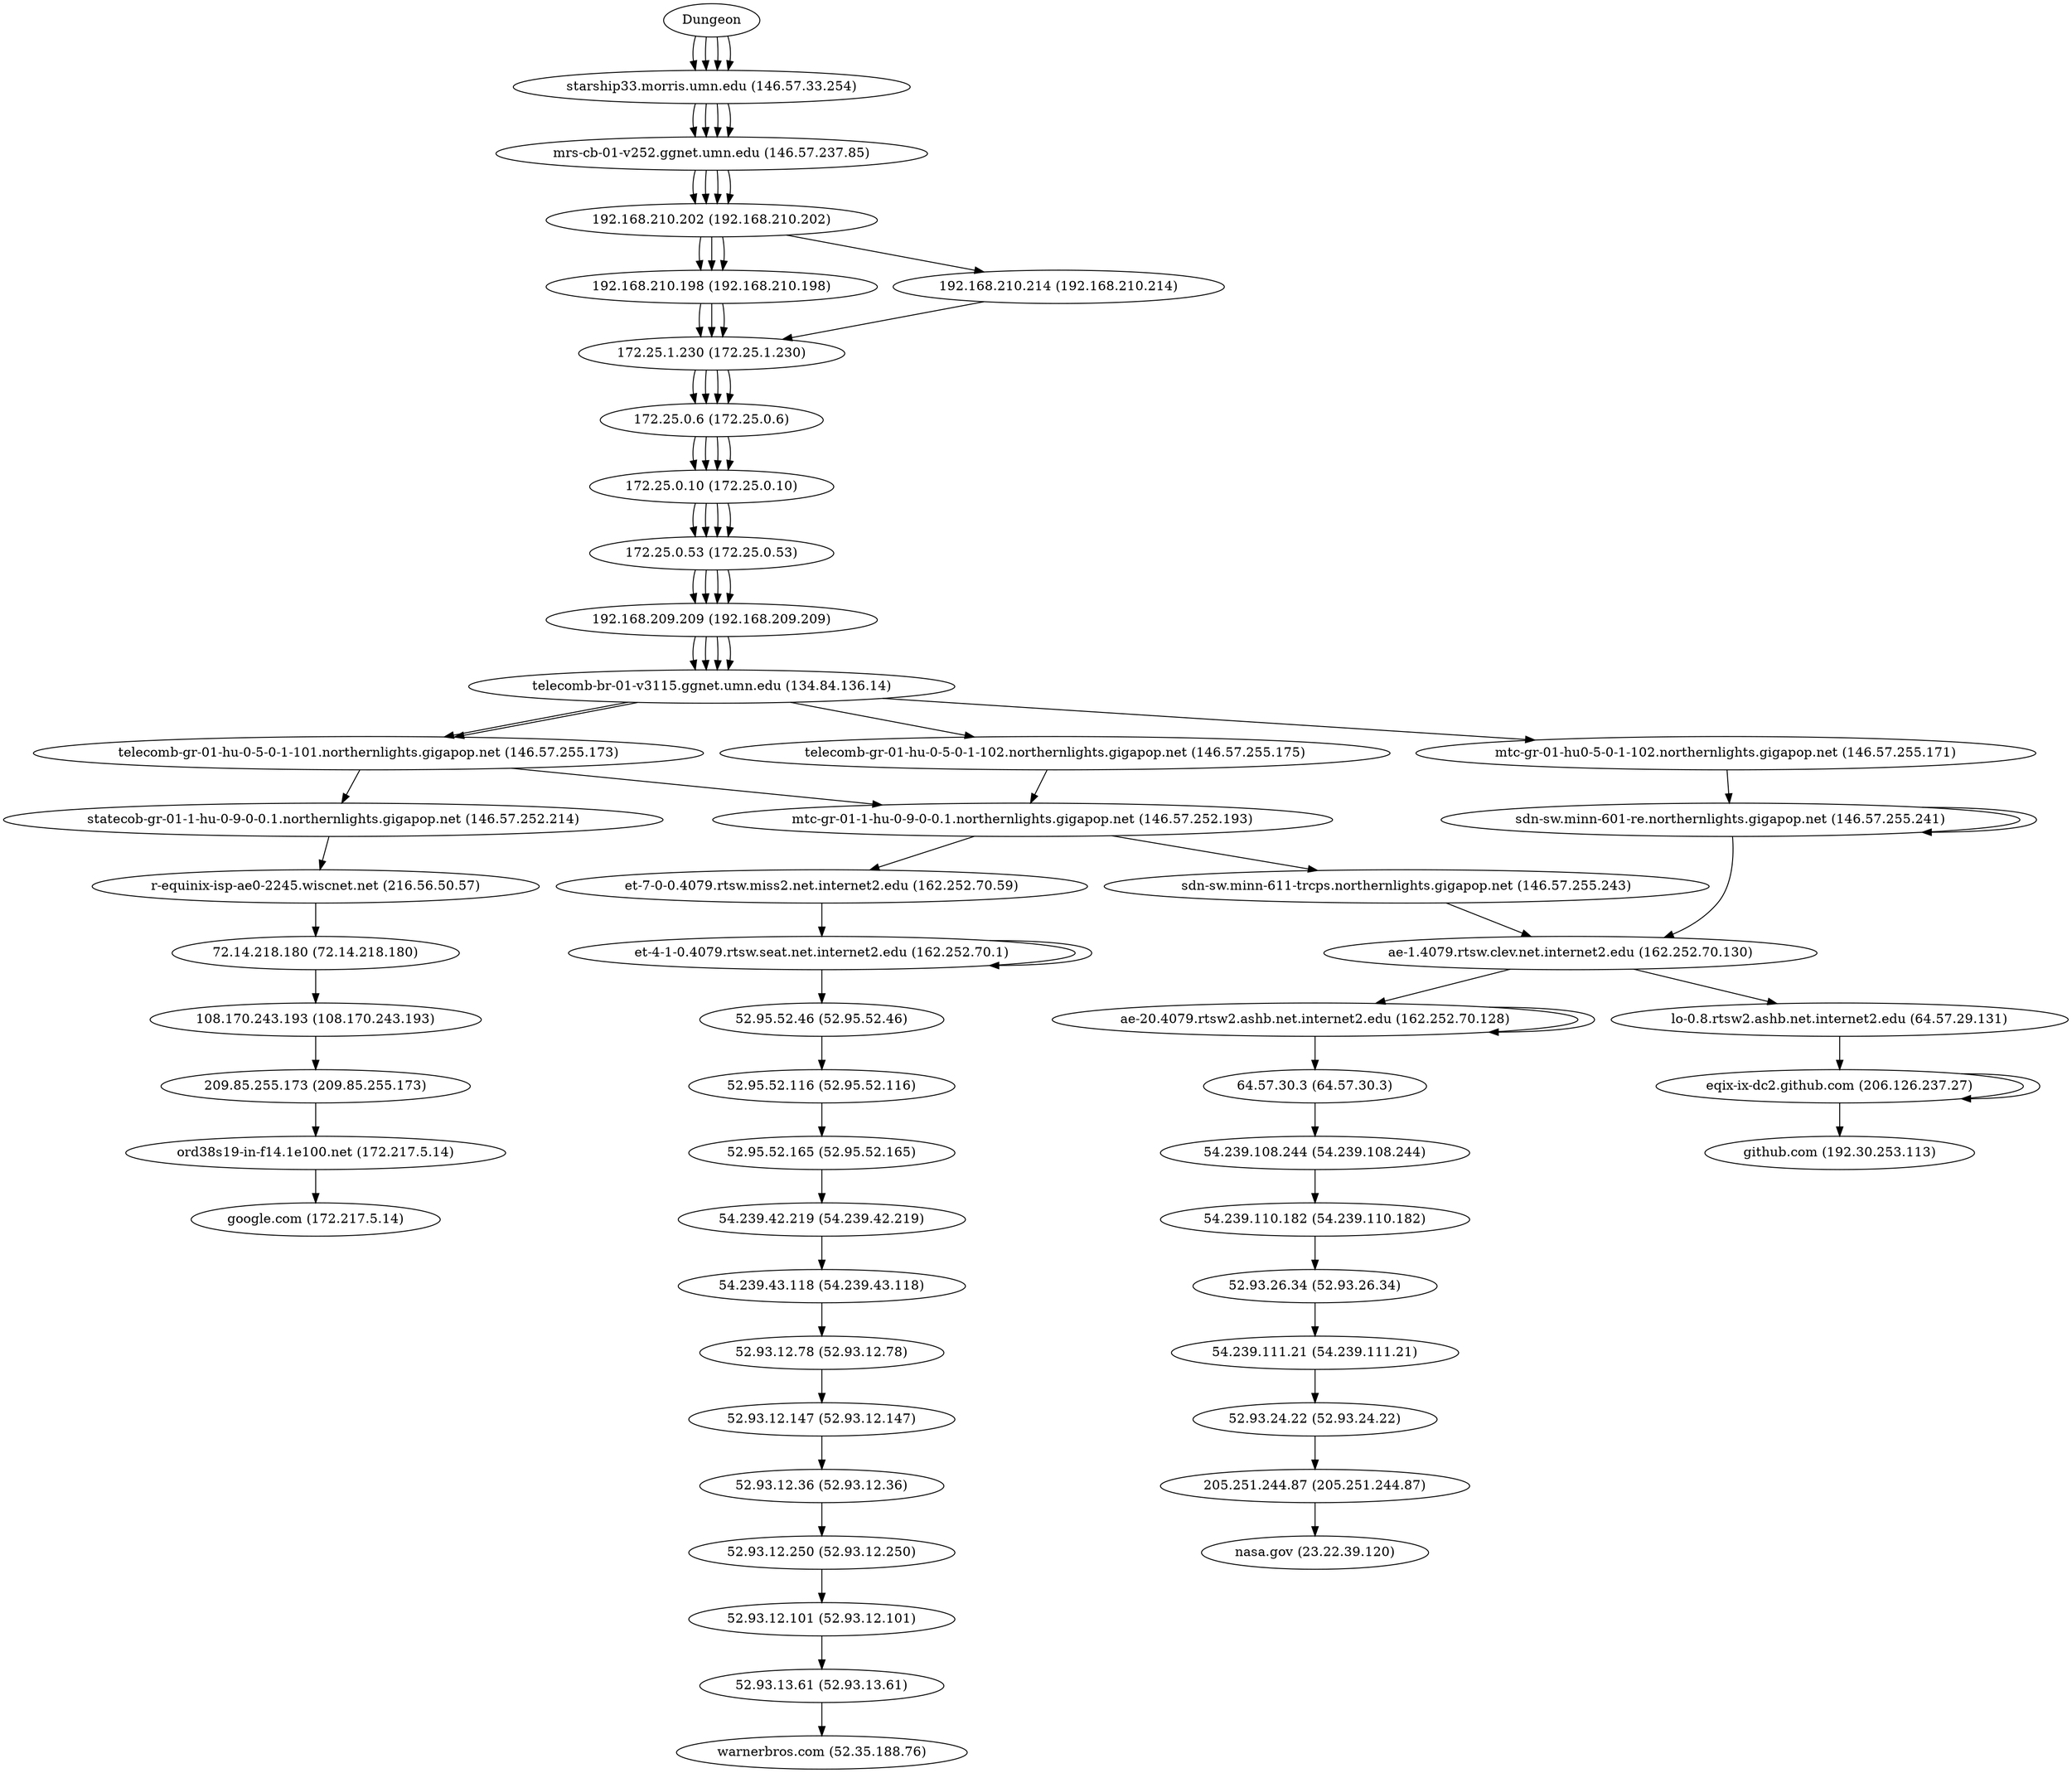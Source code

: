 digraph network {

// traceroute macross -> google
"Dungeon" -> "starship33.morris.umn.edu (146.57.33.254)";
"starship33.morris.umn.edu (146.57.33.254)" -> "mrs-cb-01-v252.ggnet.umn.edu (146.57.237.85)";
"mrs-cb-01-v252.ggnet.umn.edu (146.57.237.85)" -> "192.168.210.202 (192.168.210.202)";
"192.168.210.202 (192.168.210.202)" -> "192.168.210.198 (192.168.210.198)";
"192.168.210.198 (192.168.210.198)" -> "172.25.1.230 (172.25.1.230)";
"172.25.1.230 (172.25.1.230)" -> "172.25.0.6 (172.25.0.6)";
"172.25.0.6 (172.25.0.6)" -> "172.25.0.10 (172.25.0.10)";
"172.25.0.10 (172.25.0.10)" -> "172.25.0.53 (172.25.0.53)";
"172.25.0.53 (172.25.0.53)" -> "192.168.209.209 (192.168.209.209)";
"192.168.209.209 (192.168.209.209)" -> "telecomb-br-01-v3115.ggnet.umn.edu (134.84.136.14)";
"telecomb-br-01-v3115.ggnet.umn.edu (134.84.136.14)" -> "telecomb-gr-01-hu-0-5-0-1-101.northernlights.gigapop.net (146.57.255.173)";
"telecomb-gr-01-hu-0-5-0-1-101.northernlights.gigapop.net (146.57.255.173)" -> "statecob-gr-01-1-hu-0-9-0-0.1.northernlights.gigapop.net (146.57.252.214)";
"statecob-gr-01-1-hu-0-9-0-0.1.northernlights.gigapop.net (146.57.252.214)" -> "r-equinix-isp-ae0-2245.wiscnet.net (216.56.50.57)";
"r-equinix-isp-ae0-2245.wiscnet.net (216.56.50.57)" -> "72.14.218.180 (72.14.218.180)";
"72.14.218.180 (72.14.218.180)" -> "108.170.243.193 (108.170.243.193)";
"108.170.243.193 (108.170.243.193)" -> "209.85.255.173 (209.85.255.173)";
"209.85.255.173 (209.85.255.173)" -> "ord38s19-in-f14.1e100.net (172.217.5.14)";
"ord38s19-in-f14.1e100.net (172.217.5.14)" -> "google.com (172.217.5.14)";

// traceroute macross -> warnerbros
"Dungeon" -> "starship33.morris.umn.edu (146.57.33.254)";
"starship33.morris.umn.edu (146.57.33.254)" -> "mrs-cb-01-v252.ggnet.umn.edu (146.57.237.85)";
"mrs-cb-01-v252.ggnet.umn.edu (146.57.237.85)" -> "192.168.210.202 (192.168.210.202)";
"192.168.210.202 (192.168.210.202)" -> "192.168.210.198 (192.168.210.198)";
"192.168.210.198 (192.168.210.198)" -> "172.25.1.230 (172.25.1.230)";
"172.25.1.230 (172.25.1.230)" -> "172.25.0.6 (172.25.0.6)";
"172.25.0.6 (172.25.0.6)" -> "172.25.0.10 (172.25.0.10)";
"172.25.0.10 (172.25.0.10)" -> "172.25.0.53 (172.25.0.53)";
"172.25.0.53 (172.25.0.53)" -> "192.168.209.209 (192.168.209.209)";
"192.168.209.209 (192.168.209.209)" -> "telecomb-br-01-v3115.ggnet.umn.edu (134.84.136.14)";
"telecomb-br-01-v3115.ggnet.umn.edu (134.84.136.14)" -> "telecomb-gr-01-hu-0-5-0-1-102.northernlights.gigapop.net (146.57.255.175)";
"telecomb-gr-01-hu-0-5-0-1-102.northernlights.gigapop.net (146.57.255.175)" -> "mtc-gr-01-1-hu-0-9-0-0.1.northernlights.gigapop.net (146.57.252.193)";
"mtc-gr-01-1-hu-0-9-0-0.1.northernlights.gigapop.net (146.57.252.193)" -> "et-7-0-0.4079.rtsw.miss2.net.internet2.edu (162.252.70.59)";
"et-7-0-0.4079.rtsw.miss2.net.internet2.edu (162.252.70.59)" -> "et-4-1-0.4079.rtsw.seat.net.internet2.edu (162.252.70.1)";
"et-4-1-0.4079.rtsw.seat.net.internet2.edu (162.252.70.1)" -> "et-4-1-0.4079.rtsw.seat.net.internet2.edu (162.252.70.1)";
"et-4-1-0.4079.rtsw.seat.net.internet2.edu (162.252.70.1)" -> "52.95.52.46 (52.95.52.46)";
"52.95.52.46 (52.95.52.46)" -> "52.95.52.116 (52.95.52.116)";
"52.95.52.116 (52.95.52.116)" -> "52.95.52.165 (52.95.52.165)";
"52.95.52.165 (52.95.52.165)" -> "54.239.42.219 (54.239.42.219)";
"54.239.42.219 (54.239.42.219)" -> "54.239.43.118 (54.239.43.118)";
"54.239.43.118 (54.239.43.118)" -> "52.93.12.78 (52.93.12.78)";
"52.93.12.78 (52.93.12.78)" -> "52.93.12.147 (52.93.12.147)";
"52.93.12.147 (52.93.12.147)" -> "52.93.12.36 (52.93.12.36)";
"52.93.12.36 (52.93.12.36)" -> "52.93.12.250 (52.93.12.250)";
"52.93.12.250 (52.93.12.250)" -> "52.93.12.101 (52.93.12.101)";
"52.93.12.101 (52.93.12.101)" -> "52.93.13.61 (52.93.13.61)";
"52.93.13.61 (52.93.13.61)" -> "warnerbros.com (52.35.188.76)";

// traceroute macross -> nasa
"Dungeon" -> "starship33.morris.umn.edu (146.57.33.254)";
"starship33.morris.umn.edu (146.57.33.254)" -> "mrs-cb-01-v252.ggnet.umn.edu (146.57.237.85)";
"mrs-cb-01-v252.ggnet.umn.edu (146.57.237.85)" -> "192.168.210.202 (192.168.210.202)";
"192.168.210.202 (192.168.210.202)" -> "192.168.210.198 (192.168.210.198)";
"192.168.210.198 (192.168.210.198)" -> "172.25.1.230 (172.25.1.230)";
"172.25.1.230 (172.25.1.230)" -> "172.25.0.6 (172.25.0.6)";
"172.25.0.6 (172.25.0.6)" -> "172.25.0.10 (172.25.0.10)";
"172.25.0.10 (172.25.0.10)" -> "172.25.0.53 (172.25.0.53)";
"172.25.0.53 (172.25.0.53)" -> "192.168.209.209 (192.168.209.209)";
"192.168.209.209 (192.168.209.209)" -> "telecomb-br-01-v3115.ggnet.umn.edu (134.84.136.14)";
"telecomb-br-01-v3115.ggnet.umn.edu (134.84.136.14)" -> "mtc-gr-01-hu0-5-0-1-102.northernlights.gigapop.net (146.57.255.171)";
"mtc-gr-01-hu0-5-0-1-102.northernlights.gigapop.net (146.57.255.171)" -> "sdn-sw.minn-601-re.northernlights.gigapop.net (146.57.255.241)";
"sdn-sw.minn-601-re.northernlights.gigapop.net (146.57.255.241)" -> "sdn-sw.minn-601-re.northernlights.gigapop.net (146.57.255.241)";
"sdn-sw.minn-601-re.northernlights.gigapop.net (146.57.255.241)" -> "ae-1.4079.rtsw.clev.net.internet2.edu (162.252.70.130)";
"ae-1.4079.rtsw.clev.net.internet2.edu (162.252.70.130)" -> "ae-20.4079.rtsw2.ashb.net.internet2.edu (162.252.70.128)";
"ae-20.4079.rtsw2.ashb.net.internet2.edu (162.252.70.128)" -> "ae-20.4079.rtsw2.ashb.net.internet2.edu (162.252.70.128)";
"ae-20.4079.rtsw2.ashb.net.internet2.edu (162.252.70.128)" -> "64.57.30.3 (64.57.30.3)";
"64.57.30.3 (64.57.30.3)" -> "54.239.108.244 (54.239.108.244)";
"54.239.108.244 (54.239.108.244)" -> "54.239.110.182 (54.239.110.182)";
"54.239.110.182 (54.239.110.182)" -> "52.93.26.34 (52.93.26.34)";
"52.93.26.34 (52.93.26.34)" -> "54.239.111.21 (54.239.111.21)";
"54.239.111.21 (54.239.111.21)" -> "52.93.24.22 (52.93.24.22)";
"52.93.24.22 (52.93.24.22)" -> "205.251.244.87 (205.251.244.87)";
"205.251.244.87 (205.251.244.87)" -> "nasa.gov (23.22.39.120)";

// traceroute macross -> github
"Dungeon" -> "starship33.morris.umn.edu (146.57.33.254)";
"starship33.morris.umn.edu (146.57.33.254)" -> "mrs-cb-01-v252.ggnet.umn.edu (146.57.237.85)";
"mrs-cb-01-v252.ggnet.umn.edu (146.57.237.85)" -> "192.168.210.202 (192.168.210.202)";
"192.168.210.202 (192.168.210.202)" -> "192.168.210.214 (192.168.210.214)";
"192.168.210.214 (192.168.210.214)" -> "172.25.1.230 (172.25.1.230)";
"172.25.1.230 (172.25.1.230)" -> "172.25.0.6 (172.25.0.6)";
"172.25.0.6 (172.25.0.6)" -> "172.25.0.10 (172.25.0.10)";
"172.25.0.10 (172.25.0.10)" -> "172.25.0.53 (172.25.0.53)";
"172.25.0.53 (172.25.0.53)" -> "192.168.209.209 (192.168.209.209)";
"192.168.209.209 (192.168.209.209)" -> "telecomb-br-01-v3115.ggnet.umn.edu (134.84.136.14)";
"telecomb-br-01-v3115.ggnet.umn.edu (134.84.136.14)" -> "telecomb-gr-01-hu-0-5-0-1-101.northernlights.gigapop.net (146.57.255.173)";
"telecomb-gr-01-hu-0-5-0-1-101.northernlights.gigapop.net (146.57.255.173)" -> "mtc-gr-01-1-hu-0-9-0-0.1.northernlights.gigapop.net (146.57.252.193)";
"mtc-gr-01-1-hu-0-9-0-0.1.northernlights.gigapop.net (146.57.252.193)" -> "sdn-sw.minn-611-trcps.northernlights.gigapop.net (146.57.255.243)";
"sdn-sw.minn-611-trcps.northernlights.gigapop.net (146.57.255.243)" -> "ae-1.4079.rtsw.clev.net.internet2.edu (162.252.70.130)";
"ae-1.4079.rtsw.clev.net.internet2.edu (162.252.70.130)" -> "lo-0.8.rtsw2.ashb.net.internet2.edu (64.57.29.131)";
"lo-0.8.rtsw2.ashb.net.internet2.edu (64.57.29.131)" -> "eqix-ix-dc2.github.com (206.126.237.27)";
"eqix-ix-dc2.github.com (206.126.237.27)" -> "eqix-ix-dc2.github.com (206.126.237.27)";
"eqix-ix-dc2.github.com (206.126.237.27)" -> "github.com (192.30.253.113)";
}
